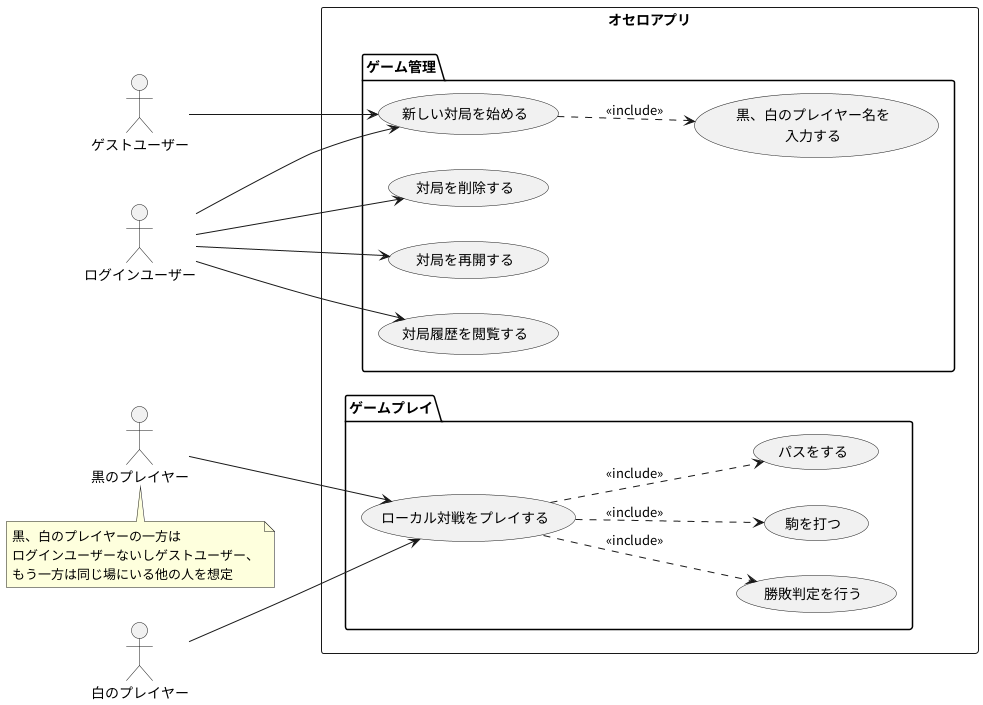 @startuml game_management_usecase
skinparam defaultFontName "Noto Sans CJK JP"
left to right direction

actor ゲストユーザー as guestuser

actor ログインユーザー as loggedInUser

actor 黒のプレイヤー as blackPlayer
actor 白のプレイヤー as whitePlayer

rectangle "オセロアプリ" {
  package "ゲーム管理" {
    (新しい対局を始める) as createNewGame
    (対局履歴を閲覧する) as GameHistory
    (対局を削除する) as deleteGame
    (対局を再開する) as restartGame

    (黒、白のプレイヤー名を\n入力する) as PlayerName
    createNewGame ..> PlayerName : <<include>>
}
  package "ゲームプレイ" {
    (ローカル対戦をプレイする) as playLocalGame
    (駒を打つ) as placePiece
    (パスをする) as passTurn
    (勝敗判定を行う) as endGame
    playLocalGame ..> placePiece : <<include>>
    playLocalGame ..> passTurn : <<include>>
    playLocalGame ..> endGame : <<include>>
  }
}

guestuser --> createNewGame

loggedInUser --> createNewGame
loggedInUser --> GameHistory
loggedInUser --> deleteGame
loggedInUser --> restartGame

blackPlayer --> playLocalGame
whitePlayer --> playLocalGame

note bottom of blackPlayer
黒、白のプレイヤーの一方は
ログインユーザーないしゲストユーザー、
もう一方は同じ場にいる他の人を想定
end note

@enduml